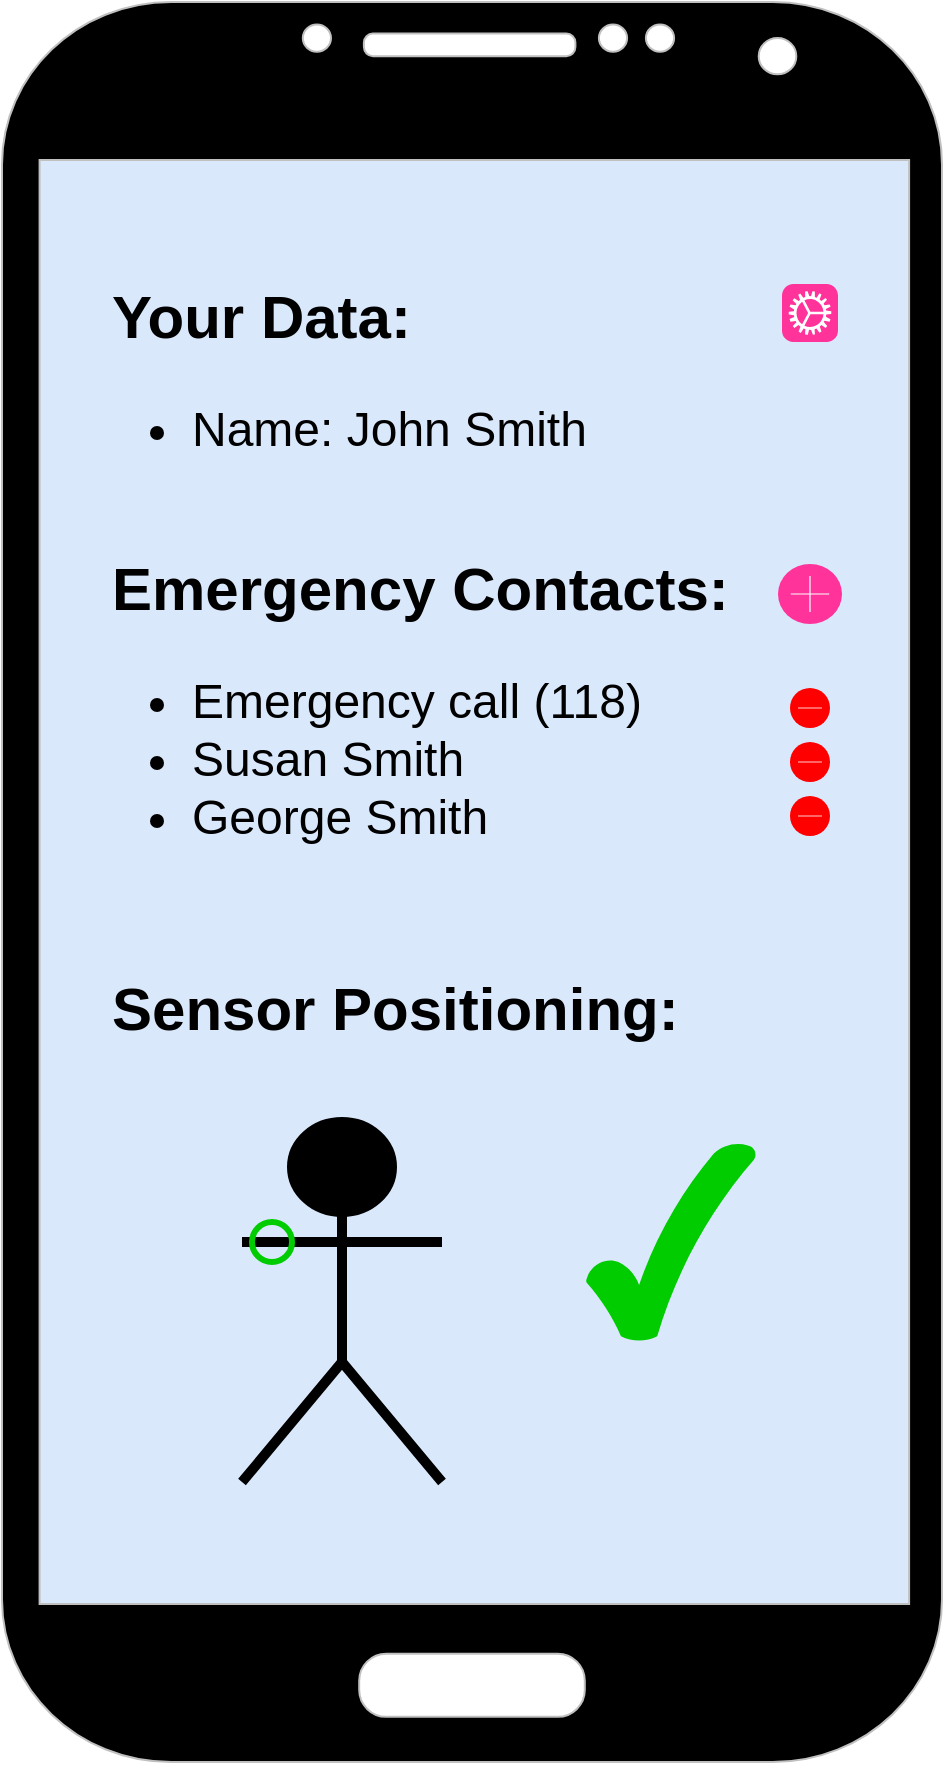 <mxfile version="11.3.0" type="device" pages="1"><diagram id="hMbtT0sAFQQrnDE_1lz0" name="Page-1"><mxGraphModel dx="1341" dy="811" grid="1" gridSize="10" guides="1" tooltips="1" connect="1" arrows="1" fold="1" page="1" pageScale="1" pageWidth="850" pageHeight="1100" math="0" shadow="0"><root><mxCell id="0"/><mxCell id="1" parent="0"/><mxCell id="lPtqRm5L-7dkQOFKhjNu-2" value="" style="rounded=0;whiteSpace=wrap;html=1;fillColor=#dae8fc;strokeColor=#6c8ebf;" parent="1" vertex="1"><mxGeometry x="100" y="120" width="450" height="750" as="geometry"/></mxCell><mxCell id="lPtqRm5L-7dkQOFKhjNu-1" value="" style="verticalLabelPosition=bottom;verticalAlign=top;html=1;shadow=0;dashed=0;strokeWidth=1;shape=mxgraph.android.phone2;fillColor=#000000;strokeColor=#c0c0c0;" parent="1" vertex="1"><mxGeometry x="90" y="50" width="470" height="880" as="geometry"/></mxCell><mxCell id="T-I8qXdD9KXYb_qvNrxY-3" value="&lt;h1 style=&quot;font-size: 30px&quot;&gt;Your Data:&lt;/h1&gt;&lt;div style=&quot;font-size: 24px&quot;&gt;&lt;ul&gt;&lt;li&gt;Name: John Smith&lt;/li&gt;&lt;/ul&gt;&lt;/div&gt;" style="text;html=1;strokeColor=none;fillColor=none;spacing=5;spacingTop=-20;whiteSpace=wrap;overflow=hidden;rounded=0;" parent="1" vertex="1"><mxGeometry x="140" y="180" width="280" height="120" as="geometry"/></mxCell><mxCell id="T-I8qXdD9KXYb_qvNrxY-4" value="&lt;h1&gt;&lt;font style=&quot;font-size: 30px&quot;&gt;Emergency Contacts:&lt;/font&gt;&lt;/h1&gt;&lt;div style=&quot;font-size: 24px&quot;&gt;&lt;ul&gt;&lt;li&gt;Emergency call (118)&lt;/li&gt;&lt;li&gt;Susan Smith&lt;/li&gt;&lt;li&gt;George Smith&lt;/li&gt;&lt;/ul&gt;&lt;/div&gt;&lt;p&gt;&lt;/p&gt;" style="text;html=1;strokeColor=none;fillColor=none;spacing=5;spacingTop=-20;whiteSpace=wrap;overflow=hidden;rounded=0;" parent="1" vertex="1"><mxGeometry x="140" y="320" width="350" height="190" as="geometry"/></mxCell><mxCell id="T-I8qXdD9KXYb_qvNrxY-6" value="&lt;h1&gt;&lt;font style=&quot;font-size: 30px&quot;&gt;Sensor Positioning:&lt;/font&gt;&lt;/h1&gt;&lt;p&gt;&lt;/p&gt;" style="text;html=1;strokeColor=none;fillColor=none;spacing=5;spacingTop=-20;whiteSpace=wrap;overflow=hidden;rounded=0;" parent="1" vertex="1"><mxGeometry x="140" y="530" width="350" height="50" as="geometry"/></mxCell><mxCell id="T-I8qXdD9KXYb_qvNrxY-7" value="" style="shape=umlActor;verticalLabelPosition=bottom;labelBackgroundColor=#ffffff;verticalAlign=top;html=1;outlineConnect=0;fillColor=#000000;strokeWidth=5;" parent="1" vertex="1"><mxGeometry x="210" y="610" width="100" height="180" as="geometry"/></mxCell><mxCell id="T-I8qXdD9KXYb_qvNrxY-8" value="" style="ellipse;whiteSpace=wrap;html=1;aspect=fixed;strokeWidth=3;fillColor=none;strokeColor=#00CC00;" parent="1" vertex="1"><mxGeometry x="215" y="660" width="20" height="20" as="geometry"/></mxCell><mxCell id="T-I8qXdD9KXYb_qvNrxY-13" value="" style="html=1;verticalLabelPosition=bottom;labelBackgroundColor=#ffffff;verticalAlign=top;shadow=0;dashed=0;strokeWidth=2;shape=mxgraph.ios7.misc.add;fillColor=#FF3399;strokeColor=#ffffff;" parent="1" vertex="1"><mxGeometry x="478" y="331" width="32" height="30" as="geometry"/></mxCell><mxCell id="T-I8qXdD9KXYb_qvNrxY-14" value="" style="html=1;verticalLabelPosition=bottom;labelBackgroundColor=#ffffff;verticalAlign=top;shadow=0;dashed=0;strokeWidth=2;shape=mxgraph.ios7.misc.delete;fillColor=#ff0000;strokeColor=#ffffff;" parent="1" vertex="1"><mxGeometry x="484" y="393" width="20" height="20" as="geometry"/></mxCell><mxCell id="T-I8qXdD9KXYb_qvNrxY-15" value="" style="html=1;verticalLabelPosition=bottom;labelBackgroundColor=#ffffff;verticalAlign=top;shadow=0;dashed=0;strokeWidth=2;shape=mxgraph.ios7.misc.delete;fillColor=#ff0000;strokeColor=#ffffff;" parent="1" vertex="1"><mxGeometry x="484" y="420" width="20" height="20" as="geometry"/></mxCell><mxCell id="T-I8qXdD9KXYb_qvNrxY-17" value="" style="html=1;verticalLabelPosition=bottom;labelBackgroundColor=#ffffff;verticalAlign=top;shadow=0;dashed=0;strokeWidth=2;shape=mxgraph.ios7.misc.delete;fillColor=#ff0000;strokeColor=#ffffff;" parent="1" vertex="1"><mxGeometry x="484" y="447" width="20" height="20" as="geometry"/></mxCell><mxCell id="T-I8qXdD9KXYb_qvNrxY-18" value="" style="html=1;strokeWidth=1;shadow=0;dashed=0;shape=mxgraph.ios7.misc.settings;fillColor=#FF3399;strokeColor=none;buttonText=;strokeColor2=#222222;fontColor=#222222;fontSize=8;verticalLabelPosition=bottom;verticalAlign=top;align=center;" parent="1" vertex="1"><mxGeometry x="480" y="191" width="28" height="29" as="geometry"/></mxCell><mxCell id="Y173_1Bqq8rPcvO-uucW-1" value="" style="verticalLabelPosition=bottom;verticalAlign=top;html=1;shape=mxgraph.basic.tick;strokeColor=none;strokeWidth=3;fillColor=#00CC00;" vertex="1" parent="1"><mxGeometry x="382" y="620" width="85" height="100" as="geometry"/></mxCell></root></mxGraphModel></diagram></mxfile>